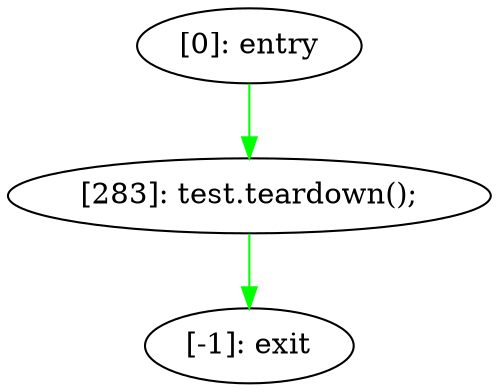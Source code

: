 digraph {
"0" [label="[-1]: exit"] 
"1" [label="[283]: test.teardown();\n"] 
"2" [label="[0]: entry"] 
"1" -> "0" [label="" color="green"] 
"2" -> "1" [label="" color="green"] 
}
